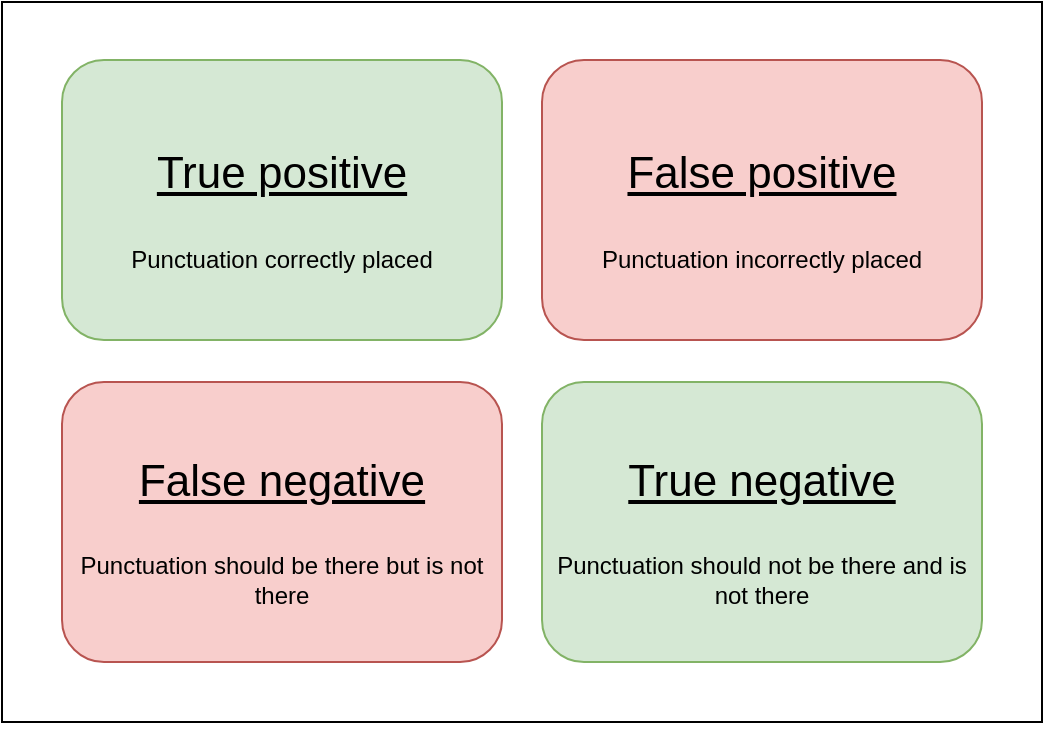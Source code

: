 <mxfile version="14.5.8" type="github">
  <diagram id="K8M1xYXzgk-rtw9iG3Pb" name="Page-1">
    <mxGraphModel dx="1422" dy="762" grid="1" gridSize="10" guides="1" tooltips="1" connect="1" arrows="1" fold="1" page="1" pageScale="1" pageWidth="827" pageHeight="1169" math="0" shadow="0">
      <root>
        <mxCell id="0" />
        <mxCell id="1" parent="0" />
        <mxCell id="V2qnmemvUosIySRJFTqz-1" value="" style="rounded=0;whiteSpace=wrap;html=1;" vertex="1" parent="1">
          <mxGeometry x="60" y="20" width="520" height="360" as="geometry" />
        </mxCell>
        <mxCell id="V2qnmemvUosIySRJFTqz-2" value="&lt;p style=&quot;line-height: 120% ; font-size: 22px&quot;&gt;&lt;font style=&quot;font-size: 22px&quot;&gt;&lt;u&gt;True positive&lt;/u&gt;&lt;/font&gt;&lt;/p&gt;&lt;p style=&quot;line-height: 120%&quot;&gt;Punctuation correctly placed&lt;/p&gt;" style="rounded=1;whiteSpace=wrap;html=1;align=center;fillColor=#d5e8d4;strokeColor=#82b366;" vertex="1" parent="1">
          <mxGeometry x="90" y="49" width="220" height="140" as="geometry" />
        </mxCell>
        <mxCell id="V2qnmemvUosIySRJFTqz-7" value="&lt;p style=&quot;line-height: 120% ; font-size: 22px&quot;&gt;&lt;font style=&quot;font-size: 22px&quot;&gt;&lt;u&gt;True negative&lt;/u&gt;&lt;/font&gt;&lt;/p&gt;&lt;p style=&quot;line-height: 120%&quot;&gt;Punctuation should not be there and is not there&lt;/p&gt;" style="rounded=1;whiteSpace=wrap;html=1;align=center;fillColor=#d5e8d4;strokeColor=#82b366;" vertex="1" parent="1">
          <mxGeometry x="330" y="210" width="220" height="140" as="geometry" />
        </mxCell>
        <mxCell id="V2qnmemvUosIySRJFTqz-8" value="&lt;p style=&quot;line-height: 120% ; font-size: 22px&quot;&gt;&lt;font style=&quot;font-size: 22px&quot;&gt;&lt;u&gt;False negative&lt;/u&gt;&lt;/font&gt;&lt;/p&gt;&lt;p style=&quot;line-height: 120%&quot;&gt;Punctuation should be there but is not there&lt;/p&gt;" style="rounded=1;whiteSpace=wrap;html=1;align=center;fillColor=#f8cecc;strokeColor=#b85450;" vertex="1" parent="1">
          <mxGeometry x="90" y="210" width="220" height="140" as="geometry" />
        </mxCell>
        <mxCell id="V2qnmemvUosIySRJFTqz-11" style="edgeStyle=orthogonalEdgeStyle;rounded=0;orthogonalLoop=1;jettySize=auto;html=1;exitX=0.5;exitY=1;exitDx=0;exitDy=0;" edge="1" parent="1" source="V2qnmemvUosIySRJFTqz-1" target="V2qnmemvUosIySRJFTqz-1">
          <mxGeometry relative="1" as="geometry" />
        </mxCell>
        <mxCell id="V2qnmemvUosIySRJFTqz-12" value="&lt;p style=&quot;line-height: 120% ; font-size: 22px&quot;&gt;&lt;font style=&quot;font-size: 22px&quot;&gt;&lt;u&gt;False positive&lt;/u&gt;&lt;/font&gt;&lt;/p&gt;&lt;p style=&quot;line-height: 120%&quot;&gt;Punctuation incorrectly placed&lt;/p&gt;" style="rounded=1;whiteSpace=wrap;html=1;align=center;fillColor=#f8cecc;strokeColor=#b85450;" vertex="1" parent="1">
          <mxGeometry x="330" y="49" width="220" height="140" as="geometry" />
        </mxCell>
      </root>
    </mxGraphModel>
  </diagram>
</mxfile>
